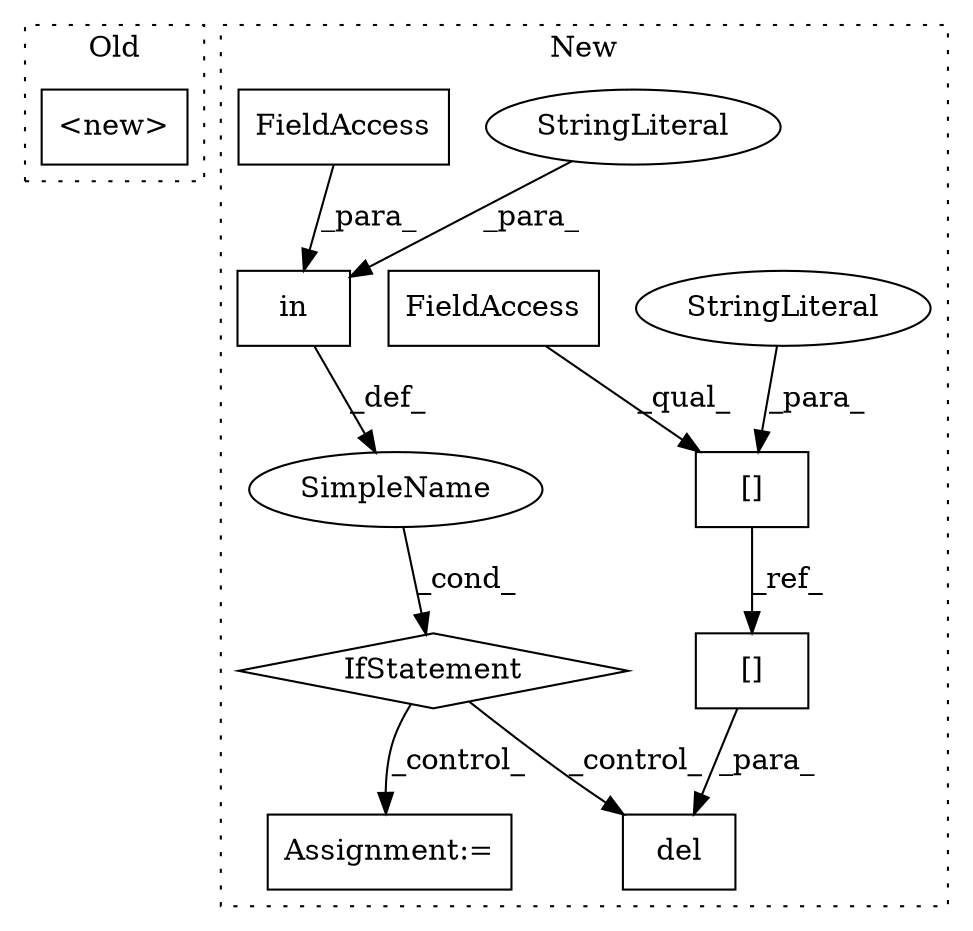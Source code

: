 digraph G {
subgraph cluster0 {
1 [label="<new>" a="14" s="2581" l="34" shape="box"];
label = "Old";
style="dotted";
}
subgraph cluster1 {
2 [label="del" a="32" s="1919,1944" l="4,1" shape="box"];
3 [label="[]" a="2" s="1680,1700" l="9,1" shape="box"];
4 [label="in" a="105" s="1803" l="27" shape="box"];
5 [label="StringLiteral" a="45" s="1689" l="11" shape="ellipse"];
6 [label="StringLiteral" a="45" s="1803" l="13" shape="ellipse"];
7 [label="SimpleName" a="42" s="" l="" shape="ellipse"];
8 [label="IfStatement" a="25" s="1795,1830" l="8,2" shape="diamond"];
9 [label="FieldAccess" a="22" s="1680" l="8" shape="box"];
10 [label="FieldAccess" a="22" s="1820" l="2" shape="box"];
11 [label="Assignment:=" a="7" s="2114" l="1" shape="box"];
12 [label="[]" a="2" s="1923,1943" l="9,1" shape="box"];
label = "New";
style="dotted";
}
3 -> 12 [label="_ref_"];
4 -> 7 [label="_def_"];
5 -> 3 [label="_para_"];
6 -> 4 [label="_para_"];
7 -> 8 [label="_cond_"];
8 -> 11 [label="_control_"];
8 -> 2 [label="_control_"];
9 -> 3 [label="_qual_"];
10 -> 4 [label="_para_"];
12 -> 2 [label="_para_"];
}